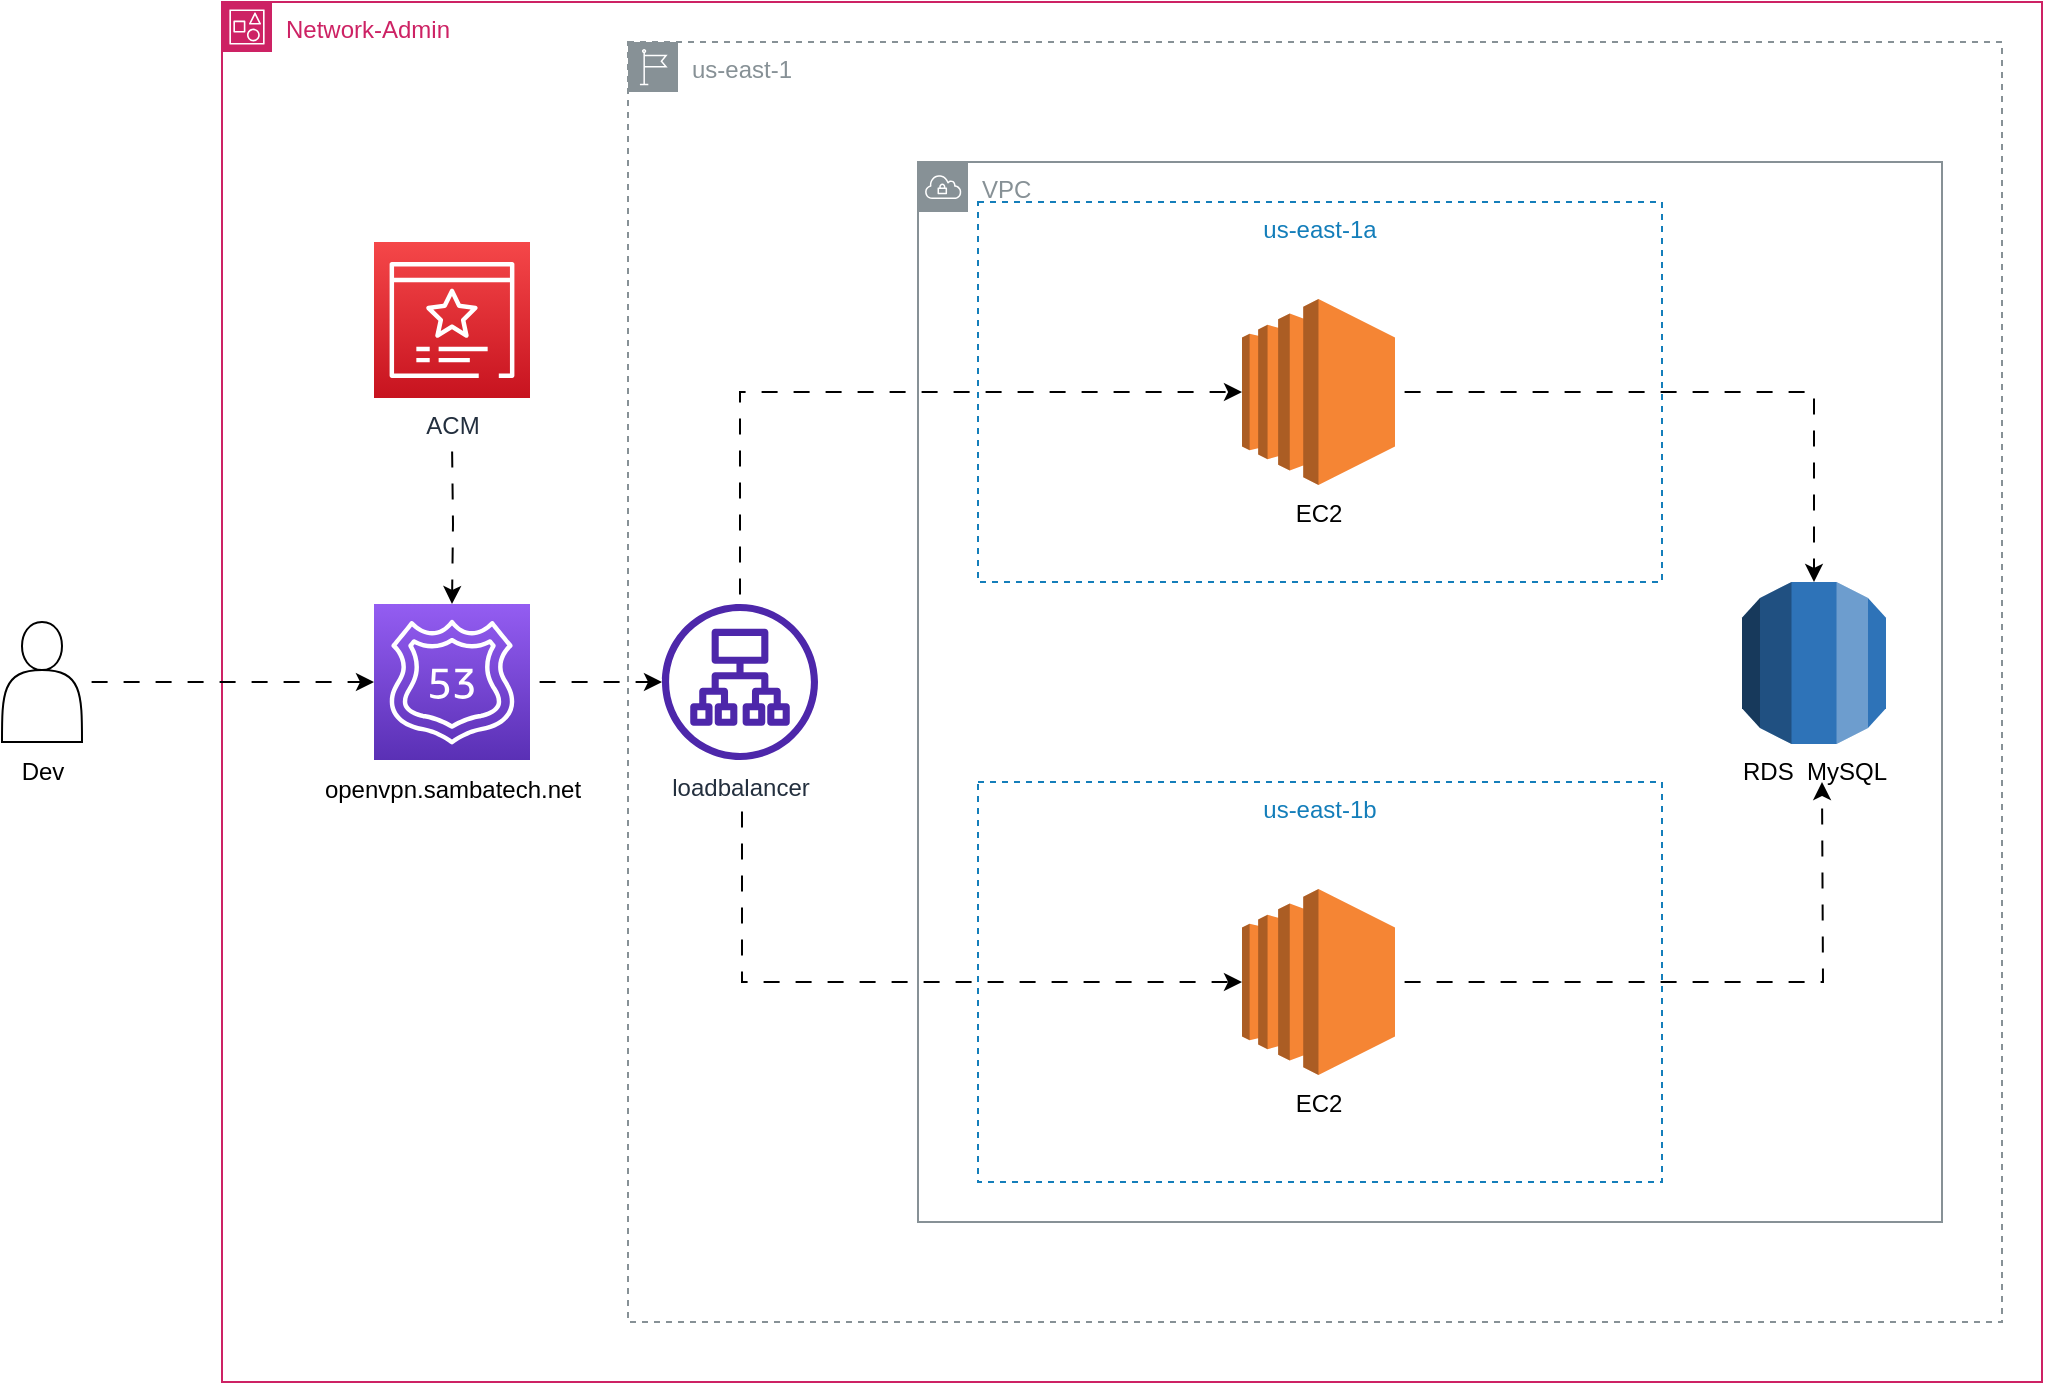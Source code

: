<mxfile version="21.6.8" type="github">
  <diagram name="Page-1" id="q2XbWNB9UurOo6hIGwNi">
    <mxGraphModel dx="2074" dy="766" grid="1" gridSize="10" guides="1" tooltips="1" connect="1" arrows="1" fold="1" page="1" pageScale="1" pageWidth="850" pageHeight="1100" math="0" shadow="0">
      <root>
        <mxCell id="0" />
        <mxCell id="1" parent="0" />
        <mxCell id="R2vKSJQn9HEbDFLxKO5q-10" value="" style="group" vertex="1" connectable="0" parent="1">
          <mxGeometry x="90" y="40" width="1020" height="690" as="geometry" />
        </mxCell>
        <mxCell id="iEQzgFil10F5yElE7Yr3-1" value="Network-Admin&lt;br&gt;" style="points=[[0,0],[0.25,0],[0.5,0],[0.75,0],[1,0],[1,0.25],[1,0.5],[1,0.75],[1,1],[0.75,1],[0.5,1],[0.25,1],[0,1],[0,0.75],[0,0.5],[0,0.25]];outlineConnect=0;gradientColor=none;html=1;whiteSpace=wrap;fontSize=12;fontStyle=0;container=1;pointerEvents=0;collapsible=0;recursiveResize=0;shape=mxgraph.aws4.group;grIcon=mxgraph.aws4.group_account;strokeColor=#CD2264;fillColor=none;verticalAlign=top;align=left;spacingLeft=30;fontColor=#CD2264;dashed=0;" parent="R2vKSJQn9HEbDFLxKO5q-10" vertex="1">
          <mxGeometry x="110" width="910" height="690" as="geometry" />
        </mxCell>
        <mxCell id="iEQzgFil10F5yElE7Yr3-2" value="us-east-1&lt;br&gt;" style="sketch=0;outlineConnect=0;gradientColor=none;html=1;whiteSpace=wrap;fontSize=12;fontStyle=0;shape=mxgraph.aws4.group;grIcon=mxgraph.aws4.group_region;strokeColor=#879196;fillColor=none;verticalAlign=top;align=left;spacingLeft=30;fontColor=#879196;dashed=1;" parent="iEQzgFil10F5yElE7Yr3-1" vertex="1">
          <mxGeometry x="203" y="20" width="687" height="640" as="geometry" />
        </mxCell>
        <mxCell id="iEQzgFil10F5yElE7Yr3-3" value="VPC" style="sketch=0;outlineConnect=0;gradientColor=none;html=1;whiteSpace=wrap;fontSize=12;fontStyle=0;shape=mxgraph.aws4.group;grIcon=mxgraph.aws4.group_vpc;strokeColor=#879196;fillColor=none;verticalAlign=top;align=left;spacingLeft=30;fontColor=#879196;dashed=0;" parent="iEQzgFil10F5yElE7Yr3-1" vertex="1">
          <mxGeometry x="348" y="80" width="512" height="530" as="geometry" />
        </mxCell>
        <mxCell id="iEQzgFil10F5yElE7Yr3-10" value="" style="group" parent="iEQzgFil10F5yElE7Yr3-1" vertex="1" connectable="0">
          <mxGeometry x="40" y="301" width="150" height="108" as="geometry" />
        </mxCell>
        <mxCell id="iEQzgFil10F5yElE7Yr3-6" value="" style="sketch=0;points=[[0,0,0],[0.25,0,0],[0.5,0,0],[0.75,0,0],[1,0,0],[0,1,0],[0.25,1,0],[0.5,1,0],[0.75,1,0],[1,1,0],[0,0.25,0],[0,0.5,0],[0,0.75,0],[1,0.25,0],[1,0.5,0],[1,0.75,0]];outlineConnect=0;fontColor=#232F3E;gradientColor=#945DF2;gradientDirection=north;fillColor=#5A30B5;strokeColor=#ffffff;dashed=0;verticalLabelPosition=bottom;verticalAlign=top;align=center;html=1;fontSize=12;fontStyle=0;aspect=fixed;shape=mxgraph.aws4.resourceIcon;resIcon=mxgraph.aws4.route_53;" parent="iEQzgFil10F5yElE7Yr3-10" vertex="1">
          <mxGeometry x="36" width="78" height="78" as="geometry" />
        </mxCell>
        <mxCell id="iEQzgFil10F5yElE7Yr3-9" value="openvpn.sambatech.net" style="text;html=1;align=center;verticalAlign=middle;resizable=0;points=[];autosize=1;strokeColor=none;fillColor=none;" parent="iEQzgFil10F5yElE7Yr3-10" vertex="1">
          <mxGeometry y="78" width="150" height="30" as="geometry" />
        </mxCell>
        <mxCell id="iEQzgFil10F5yElE7Yr3-15" style="edgeStyle=orthogonalEdgeStyle;rounded=0;orthogonalLoop=1;jettySize=auto;html=1;entryX=0;entryY=0.5;entryDx=0;entryDy=0;entryPerimeter=0;flowAnimation=1;" parent="iEQzgFil10F5yElE7Yr3-1" source="iEQzgFil10F5yElE7Yr3-11" target="iEQzgFil10F5yElE7Yr3-17" edge="1">
          <mxGeometry relative="1" as="geometry">
            <Array as="points">
              <mxPoint x="259" y="195" />
            </Array>
          </mxGeometry>
        </mxCell>
        <mxCell id="iEQzgFil10F5yElE7Yr3-22" style="edgeStyle=orthogonalEdgeStyle;rounded=0;orthogonalLoop=1;jettySize=auto;html=1;flowAnimation=1;" parent="iEQzgFil10F5yElE7Yr3-1" target="iEQzgFil10F5yElE7Yr3-18" edge="1">
          <mxGeometry relative="1" as="geometry">
            <Array as="points">
              <mxPoint x="260" y="490" />
            </Array>
            <mxPoint x="260" y="400" as="sourcePoint" />
          </mxGeometry>
        </mxCell>
        <mxCell id="iEQzgFil10F5yElE7Yr3-11" value="loadbalancer" style="sketch=0;outlineConnect=0;fontColor=#232F3E;gradientColor=none;fillColor=#4D27AA;strokeColor=none;dashed=0;verticalLabelPosition=bottom;verticalAlign=top;align=center;html=1;fontSize=12;fontStyle=0;aspect=fixed;pointerEvents=1;shape=mxgraph.aws4.application_load_balancer;" parent="iEQzgFil10F5yElE7Yr3-1" vertex="1">
          <mxGeometry x="220" y="301" width="78" height="78" as="geometry" />
        </mxCell>
        <mxCell id="iEQzgFil10F5yElE7Yr3-12" style="edgeStyle=orthogonalEdgeStyle;rounded=0;orthogonalLoop=1;jettySize=auto;html=1;exitX=1;exitY=0.5;exitDx=0;exitDy=0;exitPerimeter=0;flowAnimation=1;" parent="iEQzgFil10F5yElE7Yr3-1" source="iEQzgFil10F5yElE7Yr3-6" target="iEQzgFil10F5yElE7Yr3-11" edge="1">
          <mxGeometry relative="1" as="geometry" />
        </mxCell>
        <mxCell id="iEQzgFil10F5yElE7Yr3-13" value="us-east-1a&lt;br&gt;" style="fillColor=none;strokeColor=#147EBA;dashed=1;verticalAlign=top;fontStyle=0;fontColor=#147EBA;whiteSpace=wrap;html=1;" parent="iEQzgFil10F5yElE7Yr3-1" vertex="1">
          <mxGeometry x="378" y="100" width="342" height="190" as="geometry" />
        </mxCell>
        <mxCell id="iEQzgFil10F5yElE7Yr3-14" value="us-east-1b&lt;br&gt;" style="fillColor=none;strokeColor=#147EBA;dashed=1;verticalAlign=top;fontStyle=0;fontColor=#147EBA;whiteSpace=wrap;html=1;" parent="iEQzgFil10F5yElE7Yr3-1" vertex="1">
          <mxGeometry x="378" y="390" width="342" height="200" as="geometry" />
        </mxCell>
        <mxCell id="R2vKSJQn9HEbDFLxKO5q-2" style="edgeStyle=orthogonalEdgeStyle;rounded=0;orthogonalLoop=1;jettySize=auto;html=1;flowAnimation=1;" edge="1" parent="iEQzgFil10F5yElE7Yr3-1" source="iEQzgFil10F5yElE7Yr3-17" target="R2vKSJQn9HEbDFLxKO5q-1">
          <mxGeometry relative="1" as="geometry" />
        </mxCell>
        <mxCell id="iEQzgFil10F5yElE7Yr3-17" value="EC2&lt;br&gt;" style="outlineConnect=0;dashed=0;verticalLabelPosition=bottom;verticalAlign=top;align=center;html=1;shape=mxgraph.aws3.ec2;fillColor=#F58534;gradientColor=none;" parent="iEQzgFil10F5yElE7Yr3-1" vertex="1">
          <mxGeometry x="510" y="148.5" width="76.5" height="93" as="geometry" />
        </mxCell>
        <mxCell id="R2vKSJQn9HEbDFLxKO5q-3" style="edgeStyle=orthogonalEdgeStyle;rounded=0;orthogonalLoop=1;jettySize=auto;html=1;flowAnimation=1;" edge="1" parent="iEQzgFil10F5yElE7Yr3-1" source="iEQzgFil10F5yElE7Yr3-18">
          <mxGeometry relative="1" as="geometry">
            <mxPoint x="800" y="390" as="targetPoint" />
          </mxGeometry>
        </mxCell>
        <mxCell id="iEQzgFil10F5yElE7Yr3-18" value="EC2&lt;br&gt;" style="outlineConnect=0;dashed=0;verticalLabelPosition=bottom;verticalAlign=top;align=center;html=1;shape=mxgraph.aws3.ec2;fillColor=#F58534;gradientColor=none;" parent="iEQzgFil10F5yElE7Yr3-1" vertex="1">
          <mxGeometry x="510" y="443.5" width="76.5" height="93" as="geometry" />
        </mxCell>
        <mxCell id="R2vKSJQn9HEbDFLxKO5q-5" style="edgeStyle=orthogonalEdgeStyle;rounded=0;orthogonalLoop=1;jettySize=auto;html=1;flowAnimation=1;" edge="1" parent="iEQzgFil10F5yElE7Yr3-1" target="iEQzgFil10F5yElE7Yr3-6">
          <mxGeometry relative="1" as="geometry">
            <mxPoint x="115" y="220" as="sourcePoint" />
          </mxGeometry>
        </mxCell>
        <mxCell id="R2vKSJQn9HEbDFLxKO5q-1" value="RDS&amp;nbsp; MySQL&lt;br&gt;" style="outlineConnect=0;dashed=0;verticalLabelPosition=bottom;verticalAlign=top;align=center;html=1;shape=mxgraph.aws3.rds;fillColor=#2E73B8;gradientColor=none;" vertex="1" parent="iEQzgFil10F5yElE7Yr3-1">
          <mxGeometry x="760" y="290" width="72" height="81" as="geometry" />
        </mxCell>
        <mxCell id="R2vKSJQn9HEbDFLxKO5q-4" value="ACM&lt;br&gt;" style="sketch=0;points=[[0,0,0],[0.25,0,0],[0.5,0,0],[0.75,0,0],[1,0,0],[0,1,0],[0.25,1,0],[0.5,1,0],[0.75,1,0],[1,1,0],[0,0.25,0],[0,0.5,0],[0,0.75,0],[1,0.25,0],[1,0.5,0],[1,0.75,0]];outlineConnect=0;fontColor=#232F3E;gradientColor=#F54749;gradientDirection=north;fillColor=#C7131F;strokeColor=#ffffff;dashed=0;verticalLabelPosition=bottom;verticalAlign=top;align=center;html=1;fontSize=12;fontStyle=0;aspect=fixed;shape=mxgraph.aws4.resourceIcon;resIcon=mxgraph.aws4.certificate_manager_3;" vertex="1" parent="iEQzgFil10F5yElE7Yr3-1">
          <mxGeometry x="76" y="120" width="78" height="78" as="geometry" />
        </mxCell>
        <mxCell id="iEQzgFil10F5yElE7Yr3-8" style="edgeStyle=orthogonalEdgeStyle;rounded=0;orthogonalLoop=1;jettySize=auto;html=1;flowAnimation=1;" parent="R2vKSJQn9HEbDFLxKO5q-10" source="iEQzgFil10F5yElE7Yr3-4" target="iEQzgFil10F5yElE7Yr3-6" edge="1">
          <mxGeometry relative="1" as="geometry" />
        </mxCell>
        <mxCell id="R2vKSJQn9HEbDFLxKO5q-9" value="" style="group" vertex="1" connectable="0" parent="R2vKSJQn9HEbDFLxKO5q-10">
          <mxGeometry y="310" width="40" height="90" as="geometry" />
        </mxCell>
        <mxCell id="iEQzgFil10F5yElE7Yr3-4" value="" style="shape=actor;whiteSpace=wrap;html=1;" parent="R2vKSJQn9HEbDFLxKO5q-9" vertex="1">
          <mxGeometry width="40" height="60" as="geometry" />
        </mxCell>
        <mxCell id="iEQzgFil10F5yElE7Yr3-5" value="Dev" style="text;html=1;align=center;verticalAlign=middle;resizable=0;points=[];autosize=1;strokeColor=none;fillColor=none;" parent="R2vKSJQn9HEbDFLxKO5q-9" vertex="1">
          <mxGeometry y="60" width="40" height="30" as="geometry" />
        </mxCell>
      </root>
    </mxGraphModel>
  </diagram>
</mxfile>
